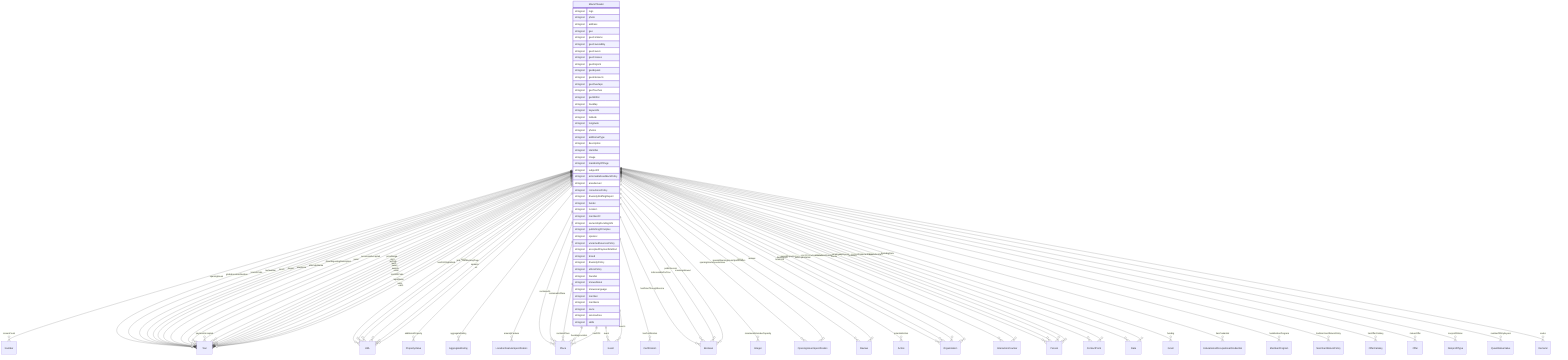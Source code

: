 erDiagram
MovieTheater {
    stringList logo  
    stringList photo  
    stringList address  
    stringList geo  
    stringList geoContains  
    stringList geoCoveredBy  
    stringList geoCovers  
    stringList geoCrosses  
    stringList geoDisjoint  
    stringList geoEquals  
    stringList geoIntersects  
    stringList geoOverlaps  
    stringList geoTouches  
    stringList geoWithin  
    stringList hasMap  
    stringList keywords  
    stringList latitude  
    stringList longitude  
    stringList photos  
    stringList additionalType  
    stringList description  
    stringList identifier  
    stringList image  
    stringList mainEntityOfPage  
    stringList subjectOf  
    stringList actionableFeedbackPolicy  
    stringList areaServed  
    stringList correctionsPolicy  
    stringList diversityStaffingReport  
    stringList funder  
    stringList location  
    stringList memberOf  
    stringList ownershipFundingInfo  
    stringList publishingPrinciples  
    stringList sponsor  
    stringList unnamedSourcesPolicy  
    stringList acceptedPaymentMethod  
    stringList brand  
    stringList diversityPolicy  
    stringList ethicsPolicy  
    stringList founder  
    stringList knowsAbout  
    stringList knowsLanguage  
    stringList member  
    stringList members  
    stringList owns  
    stringList serviceArea  
    stringList skills  
}

MovieTheater ||--}o Number : "screenCount"
MovieTheater ||--}o Text : "openingHours"
MovieTheater ||--}o Text : "globalLocationNumber"
MovieTheater ||--}o URL : "hasGS1DigitalLink"
MovieTheater ||--}o PropertyValue : "additionalProperty"
MovieTheater ||--}o AggregateRating : "aggregateRating"
MovieTheater ||--}o LocationFeatureSpecification : "amenityFeature"
MovieTheater ||--}o Text : "branchCode"
MovieTheater ||--}o Place : "containedIn"
MovieTheater ||--}o Place : "containedInPlace"
MovieTheater ||--}o Place : "containsPlace"
MovieTheater ||--}o Event : "event"
MovieTheater ||--}o Event : "events"
MovieTheater ||--}o Text : "faxNumber"
MovieTheater ||--}o Certification : "hasCertification"
MovieTheater ||--}o Boolean : "hasDriveThroughService"
MovieTheater ||--}o Boolean : "isAccessibleForFree"
MovieTheater ||--}o Text : "isicV4"
MovieTheater ||--}o URL : "map"
MovieTheater ||--}o URL : "maps"
MovieTheater ||--}o Integer : "maximumAttendeeCapacity"
MovieTheater ||--}o OpeningHoursSpecification : "openingHoursSpecification"
MovieTheater ||--}o Boolean : "publicAccess"
MovieTheater ||--}o Review : "review"
MovieTheater ||--}o Review : "reviews"
MovieTheater ||--}o Text : "slogan"
MovieTheater ||--}o Boolean : "smokingAllowed"
MovieTheater ||--}o OpeningHoursSpecification : "specialOpeningHoursSpecification"
MovieTheater ||--}o Text : "telephone"
MovieTheater ||--}o URL : "tourBookingPage"
MovieTheater ||--}o Text : "alternateName"
MovieTheater ||--}o Text : "disambiguatingDescription"
MovieTheater ||--}o Text : "name"
MovieTheater ||--}o URL : "sameAs"
MovieTheater ||--}o Action : "potentialAction"
MovieTheater ||--}o URL : "url"
MovieTheater ||--}o Organization : "branchOf"
MovieTheater ||--}o Text : "currenciesAccepted"
MovieTheater ||--}o Text : "paymentAccepted"
MovieTheater ||--}o Text : "priceRange"
MovieTheater ||--}o Text : "duns"
MovieTheater ||--}o Text : "leiCode"
MovieTheater ||--}o Text : "taxID"
MovieTheater ||--}o InteractionCounter : "agentInteractionStatistic"
MovieTheater ||--}o Person : "alumni"
MovieTheater ||--}o Text : "award"
MovieTheater ||--}o Text : "awards"
MovieTheater ||--}o ContactPoint : "contactPoint"
MovieTheater ||--}o ContactPoint : "contactPoints"
MovieTheater ||--}o Organization : "department"
MovieTheater ||--}o Date : "dissolutionDate"
MovieTheater ||--}o Text : "email"
MovieTheater ||--}o Person : "employee"
MovieTheater ||--}o Person : "employees"
MovieTheater ||--}o Person : "founders"
MovieTheater ||--}o Date : "foundingDate"
MovieTheater ||--}o Place : "foundingLocation"
MovieTheater ||--}o Grant : "funding"
MovieTheater ||--}o EducationalOccupationalCredential : "hasCredential"
MovieTheater ||--}o MemberProgram : "hasMemberProgram"
MovieTheater ||--}o MerchantReturnPolicy : "hasMerchantReturnPolicy"
MovieTheater ||--}o OfferCatalog : "hasOfferCatalog"
MovieTheater ||--}o Place : "hasPOS"
MovieTheater ||--}o InteractionCounter : "interactionStatistic"
MovieTheater ||--}o Text : "iso6523Code"
MovieTheater ||--}o Text : "legalName"
MovieTheater ||--}o Offer : "makesOffer"
MovieTheater ||--}o Text : "naics"
MovieTheater ||--}o NonprofitType : "nonprofitStatus"
MovieTheater ||--}o QuantitativeValue : "numberOfEmployees"
MovieTheater ||--}o Organization : "parentOrganization"
MovieTheater ||--}o Demand : "seeks"
MovieTheater ||--}o Organization : "subOrganization"
MovieTheater ||--}o Text : "vatID"